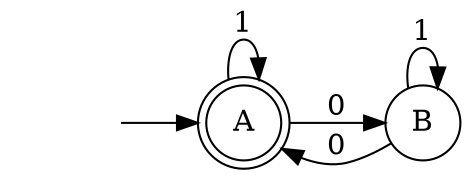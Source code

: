 digraph Automaton {
  graph [ dpi = 300 ]; 
  rankdir = LR;
  1 [shape=doublecircle,label="A"];
  in [shape=plaintext,label=""];
  in -> 1;
  2 [shape=circle,label="B"];
  1 -> 2 [label="0"];
  1 -> 1 [label="1"];
  2 -> 1 [label="0"];
  2 -> 2 [label="1"];
}
